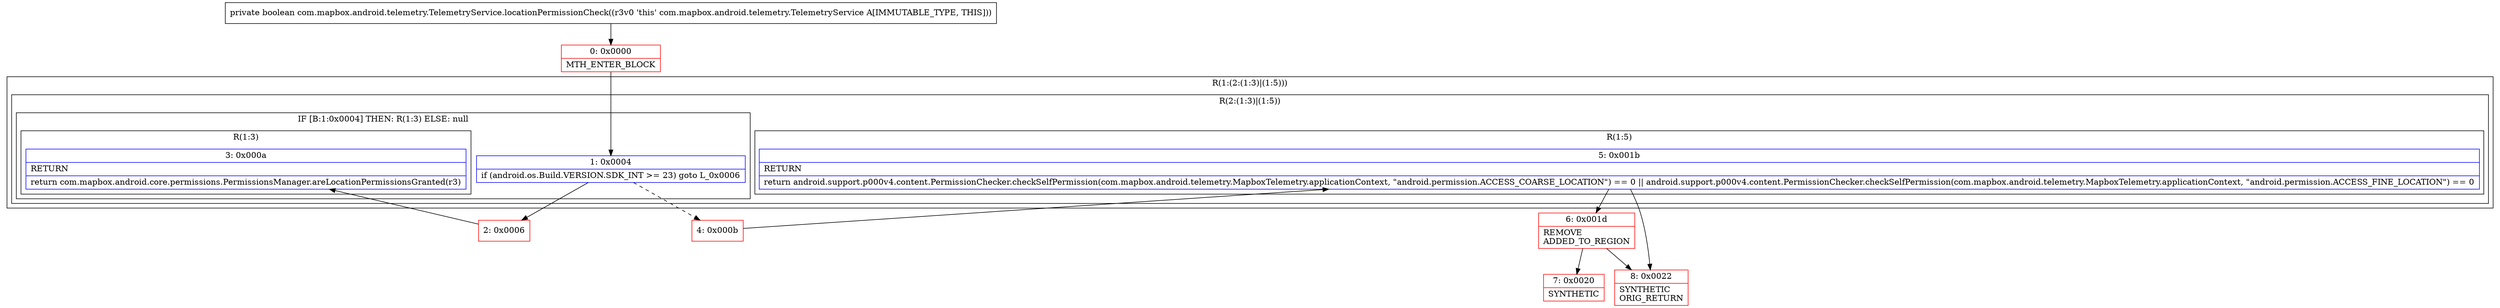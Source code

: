 digraph "CFG forcom.mapbox.android.telemetry.TelemetryService.locationPermissionCheck()Z" {
subgraph cluster_Region_1813459905 {
label = "R(1:(2:(1:3)|(1:5)))";
node [shape=record,color=blue];
subgraph cluster_Region_1224044648 {
label = "R(2:(1:3)|(1:5))";
node [shape=record,color=blue];
subgraph cluster_IfRegion_536529325 {
label = "IF [B:1:0x0004] THEN: R(1:3) ELSE: null";
node [shape=record,color=blue];
Node_1 [shape=record,label="{1\:\ 0x0004|if (android.os.Build.VERSION.SDK_INT \>= 23) goto L_0x0006\l}"];
subgraph cluster_Region_561669833 {
label = "R(1:3)";
node [shape=record,color=blue];
Node_3 [shape=record,label="{3\:\ 0x000a|RETURN\l|return com.mapbox.android.core.permissions.PermissionsManager.areLocationPermissionsGranted(r3)\l}"];
}
}
subgraph cluster_Region_1948696604 {
label = "R(1:5)";
node [shape=record,color=blue];
Node_5 [shape=record,label="{5\:\ 0x001b|RETURN\l|return android.support.p000v4.content.PermissionChecker.checkSelfPermission(com.mapbox.android.telemetry.MapboxTelemetry.applicationContext, \"android.permission.ACCESS_COARSE_LOCATION\") == 0 \|\| android.support.p000v4.content.PermissionChecker.checkSelfPermission(com.mapbox.android.telemetry.MapboxTelemetry.applicationContext, \"android.permission.ACCESS_FINE_LOCATION\") == 0\l}"];
}
}
}
Node_0 [shape=record,color=red,label="{0\:\ 0x0000|MTH_ENTER_BLOCK\l}"];
Node_2 [shape=record,color=red,label="{2\:\ 0x0006}"];
Node_4 [shape=record,color=red,label="{4\:\ 0x000b}"];
Node_6 [shape=record,color=red,label="{6\:\ 0x001d|REMOVE\lADDED_TO_REGION\l}"];
Node_7 [shape=record,color=red,label="{7\:\ 0x0020|SYNTHETIC\l}"];
Node_8 [shape=record,color=red,label="{8\:\ 0x0022|SYNTHETIC\lORIG_RETURN\l}"];
MethodNode[shape=record,label="{private boolean com.mapbox.android.telemetry.TelemetryService.locationPermissionCheck((r3v0 'this' com.mapbox.android.telemetry.TelemetryService A[IMMUTABLE_TYPE, THIS])) }"];
MethodNode -> Node_0;
Node_1 -> Node_2;
Node_1 -> Node_4[style=dashed];
Node_5 -> Node_6;
Node_5 -> Node_8;
Node_0 -> Node_1;
Node_2 -> Node_3;
Node_4 -> Node_5;
Node_6 -> Node_7;
Node_6 -> Node_8;
}

